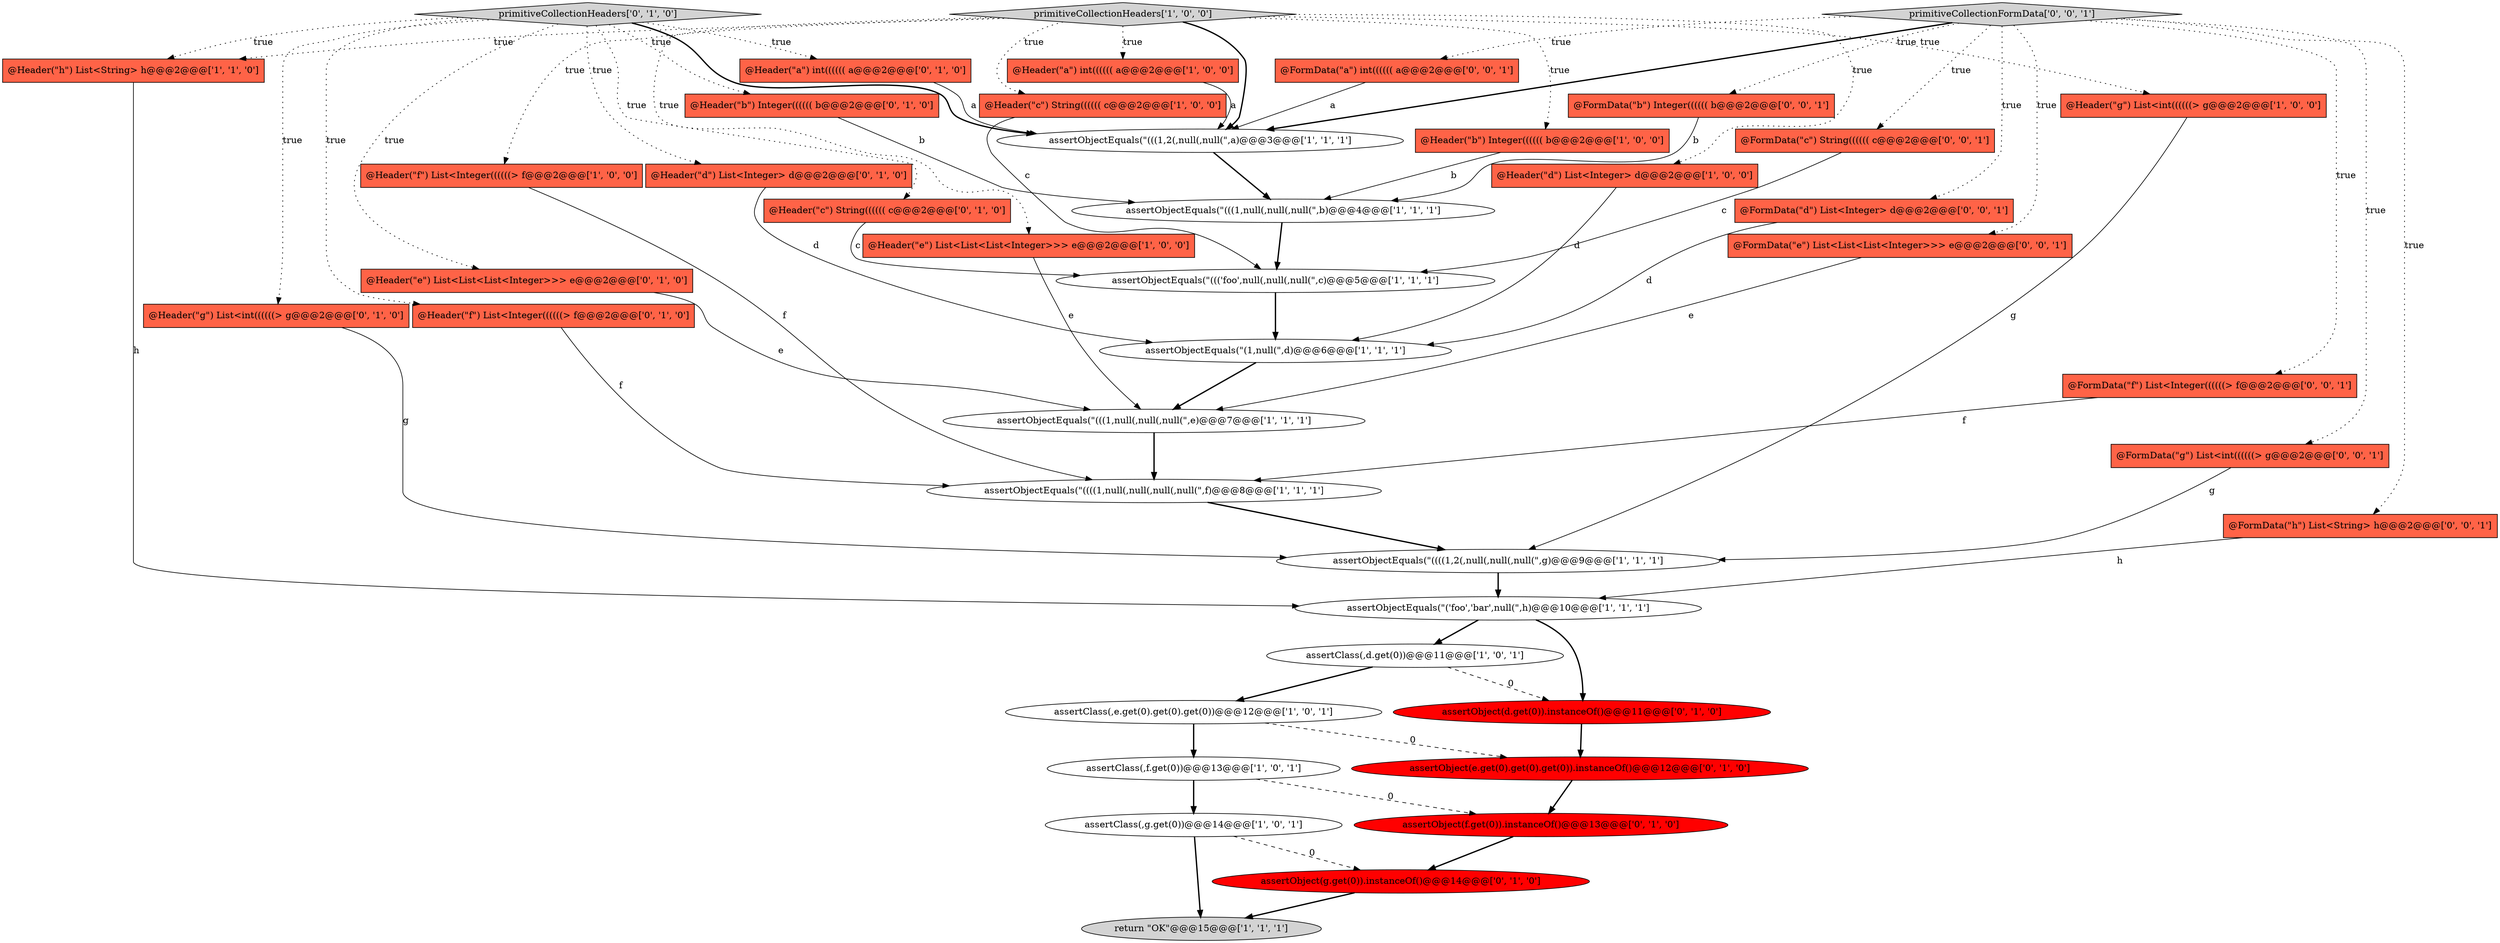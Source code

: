 digraph {
20 [style = filled, label = "@Header(\"g\") List<int((((((> g@@@2@@@['1', '0', '0']", fillcolor = tomato, shape = box image = "AAA0AAABBB1BBB"];
39 [style = filled, label = "@FormData(\"g\") List<int((((((> g@@@2@@@['0', '0', '1']", fillcolor = tomato, shape = box image = "AAA0AAABBB3BBB"];
11 [style = filled, label = "assertClass(,f.get(0))@@@13@@@['1', '0', '1']", fillcolor = white, shape = ellipse image = "AAA0AAABBB1BBB"];
14 [style = filled, label = "assertObjectEquals(\"(1,null(\",d)@@@6@@@['1', '1', '1']", fillcolor = white, shape = ellipse image = "AAA0AAABBB1BBB"];
17 [style = filled, label = "assertObjectEquals(\"(((1,null(,null(,null(\",b)@@@4@@@['1', '1', '1']", fillcolor = white, shape = ellipse image = "AAA0AAABBB1BBB"];
31 [style = filled, label = "assertObject(e.get(0).get(0).get(0)).instanceOf()@@@12@@@['0', '1', '0']", fillcolor = red, shape = ellipse image = "AAA1AAABBB2BBB"];
12 [style = filled, label = "@Header(\"f\") List<Integer((((((> f@@@2@@@['1', '0', '0']", fillcolor = tomato, shape = box image = "AAA0AAABBB1BBB"];
38 [style = filled, label = "primitiveCollectionFormData['0', '0', '1']", fillcolor = lightgray, shape = diamond image = "AAA0AAABBB3BBB"];
3 [style = filled, label = "assertObjectEquals(\"((('foo',null(,null(,null(\",c)@@@5@@@['1', '1', '1']", fillcolor = white, shape = ellipse image = "AAA0AAABBB1BBB"];
35 [style = filled, label = "@FormData(\"d\") List<Integer> d@@@2@@@['0', '0', '1']", fillcolor = tomato, shape = box image = "AAA0AAABBB3BBB"];
22 [style = filled, label = "@Header(\"a\") int(((((( a@@@2@@@['0', '1', '0']", fillcolor = tomato, shape = box image = "AAA0AAABBB2BBB"];
2 [style = filled, label = "@Header(\"c\") String(((((( c@@@2@@@['1', '0', '0']", fillcolor = tomato, shape = box image = "AAA0AAABBB1BBB"];
1 [style = filled, label = "assertObjectEquals(\"((((1,2(,null(,null(,null(\",g)@@@9@@@['1', '1', '1']", fillcolor = white, shape = ellipse image = "AAA0AAABBB1BBB"];
9 [style = filled, label = "assertObjectEquals(\"(((1,null(,null(,null(\",e)@@@7@@@['1', '1', '1']", fillcolor = white, shape = ellipse image = "AAA0AAABBB1BBB"];
36 [style = filled, label = "@FormData(\"a\") int(((((( a@@@2@@@['0', '0', '1']", fillcolor = tomato, shape = box image = "AAA0AAABBB3BBB"];
28 [style = filled, label = "@Header(\"c\") String(((((( c@@@2@@@['0', '1', '0']", fillcolor = tomato, shape = box image = "AAA0AAABBB2BBB"];
16 [style = filled, label = "assertClass(,g.get(0))@@@14@@@['1', '0', '1']", fillcolor = white, shape = ellipse image = "AAA0AAABBB1BBB"];
8 [style = filled, label = "@Header(\"e\") List<List<List<Integer>>> e@@@2@@@['1', '0', '0']", fillcolor = tomato, shape = box image = "AAA0AAABBB1BBB"];
10 [style = filled, label = "assertClass(,e.get(0).get(0).get(0))@@@12@@@['1', '0', '1']", fillcolor = white, shape = ellipse image = "AAA0AAABBB1BBB"];
7 [style = filled, label = "assertObjectEquals(\"(((1,2(,null(,null(\",a)@@@3@@@['1', '1', '1']", fillcolor = white, shape = ellipse image = "AAA0AAABBB1BBB"];
23 [style = filled, label = "primitiveCollectionHeaders['0', '1', '0']", fillcolor = lightgray, shape = diamond image = "AAA0AAABBB2BBB"];
21 [style = filled, label = "@Header(\"h\") List<String> h@@@2@@@['1', '1', '0']", fillcolor = tomato, shape = box image = "AAA0AAABBB1BBB"];
29 [style = filled, label = "assertObject(d.get(0)).instanceOf()@@@11@@@['0', '1', '0']", fillcolor = red, shape = ellipse image = "AAA1AAABBB2BBB"];
30 [style = filled, label = "@Header(\"g\") List<int((((((> g@@@2@@@['0', '1', '0']", fillcolor = tomato, shape = box image = "AAA0AAABBB2BBB"];
25 [style = filled, label = "@Header(\"f\") List<Integer((((((> f@@@2@@@['0', '1', '0']", fillcolor = tomato, shape = box image = "AAA0AAABBB2BBB"];
5 [style = filled, label = "primitiveCollectionHeaders['1', '0', '0']", fillcolor = lightgray, shape = diamond image = "AAA0AAABBB1BBB"];
24 [style = filled, label = "@Header(\"b\") Integer(((((( b@@@2@@@['0', '1', '0']", fillcolor = tomato, shape = box image = "AAA0AAABBB2BBB"];
32 [style = filled, label = "assertObject(f.get(0)).instanceOf()@@@13@@@['0', '1', '0']", fillcolor = red, shape = ellipse image = "AAA1AAABBB2BBB"];
13 [style = filled, label = "@Header(\"b\") Integer(((((( b@@@2@@@['1', '0', '0']", fillcolor = tomato, shape = box image = "AAA0AAABBB1BBB"];
6 [style = filled, label = "@Header(\"a\") int(((((( a@@@2@@@['1', '0', '0']", fillcolor = tomato, shape = box image = "AAA0AAABBB1BBB"];
41 [style = filled, label = "@FormData(\"h\") List<String> h@@@2@@@['0', '0', '1']", fillcolor = tomato, shape = box image = "AAA0AAABBB3BBB"];
0 [style = filled, label = "return \"OK\"@@@15@@@['1', '1', '1']", fillcolor = lightgray, shape = ellipse image = "AAA0AAABBB1BBB"];
18 [style = filled, label = "assertObjectEquals(\"('foo','bar',null(\",h)@@@10@@@['1', '1', '1']", fillcolor = white, shape = ellipse image = "AAA0AAABBB1BBB"];
37 [style = filled, label = "@FormData(\"f\") List<Integer((((((> f@@@2@@@['0', '0', '1']", fillcolor = tomato, shape = box image = "AAA0AAABBB3BBB"];
26 [style = filled, label = "@Header(\"e\") List<List<List<Integer>>> e@@@2@@@['0', '1', '0']", fillcolor = tomato, shape = box image = "AAA0AAABBB2BBB"];
15 [style = filled, label = "assertObjectEquals(\"((((1,null(,null(,null(,null(\",f)@@@8@@@['1', '1', '1']", fillcolor = white, shape = ellipse image = "AAA0AAABBB1BBB"];
33 [style = filled, label = "assertObject(g.get(0)).instanceOf()@@@14@@@['0', '1', '0']", fillcolor = red, shape = ellipse image = "AAA1AAABBB2BBB"];
27 [style = filled, label = "@Header(\"d\") List<Integer> d@@@2@@@['0', '1', '0']", fillcolor = tomato, shape = box image = "AAA0AAABBB2BBB"];
19 [style = filled, label = "assertClass(,d.get(0))@@@11@@@['1', '0', '1']", fillcolor = white, shape = ellipse image = "AAA0AAABBB1BBB"];
4 [style = filled, label = "@Header(\"d\") List<Integer> d@@@2@@@['1', '0', '0']", fillcolor = tomato, shape = box image = "AAA0AAABBB1BBB"];
42 [style = filled, label = "@FormData(\"b\") Integer(((((( b@@@2@@@['0', '0', '1']", fillcolor = tomato, shape = box image = "AAA0AAABBB3BBB"];
40 [style = filled, label = "@FormData(\"c\") String(((((( c@@@2@@@['0', '0', '1']", fillcolor = tomato, shape = box image = "AAA0AAABBB3BBB"];
34 [style = filled, label = "@FormData(\"e\") List<List<List<Integer>>> e@@@2@@@['0', '0', '1']", fillcolor = tomato, shape = box image = "AAA0AAABBB3BBB"];
20->1 [style = solid, label="g"];
38->37 [style = dotted, label="true"];
11->16 [style = bold, label=""];
11->32 [style = dashed, label="0"];
16->0 [style = bold, label=""];
7->17 [style = bold, label=""];
28->3 [style = solid, label="c"];
23->22 [style = dotted, label="true"];
38->34 [style = dotted, label="true"];
38->41 [style = dotted, label="true"];
31->32 [style = bold, label=""];
23->28 [style = dotted, label="true"];
29->31 [style = bold, label=""];
3->14 [style = bold, label=""];
23->21 [style = dotted, label="true"];
18->19 [style = bold, label=""];
38->39 [style = dotted, label="true"];
5->6 [style = dotted, label="true"];
19->29 [style = dashed, label="0"];
23->30 [style = dotted, label="true"];
10->31 [style = dashed, label="0"];
37->15 [style = solid, label="f"];
1->18 [style = bold, label=""];
19->10 [style = bold, label=""];
4->14 [style = solid, label="d"];
5->12 [style = dotted, label="true"];
30->1 [style = solid, label="g"];
24->17 [style = solid, label="b"];
38->42 [style = dotted, label="true"];
32->33 [style = bold, label=""];
5->4 [style = dotted, label="true"];
12->15 [style = solid, label="f"];
26->9 [style = solid, label="e"];
27->14 [style = solid, label="d"];
21->18 [style = solid, label="h"];
33->0 [style = bold, label=""];
25->15 [style = solid, label="f"];
22->7 [style = solid, label="a"];
13->17 [style = solid, label="b"];
18->29 [style = bold, label=""];
5->13 [style = dotted, label="true"];
23->26 [style = dotted, label="true"];
10->11 [style = bold, label=""];
39->1 [style = solid, label="g"];
36->7 [style = solid, label="a"];
8->9 [style = solid, label="e"];
2->3 [style = solid, label="c"];
40->3 [style = solid, label="c"];
35->14 [style = solid, label="d"];
9->15 [style = bold, label=""];
38->7 [style = bold, label=""];
38->35 [style = dotted, label="true"];
23->27 [style = dotted, label="true"];
17->3 [style = bold, label=""];
5->7 [style = bold, label=""];
5->20 [style = dotted, label="true"];
41->18 [style = solid, label="h"];
6->7 [style = solid, label="a"];
42->17 [style = solid, label="b"];
14->9 [style = bold, label=""];
23->7 [style = bold, label=""];
5->21 [style = dotted, label="true"];
16->33 [style = dashed, label="0"];
34->9 [style = solid, label="e"];
5->8 [style = dotted, label="true"];
23->24 [style = dotted, label="true"];
23->25 [style = dotted, label="true"];
38->36 [style = dotted, label="true"];
38->40 [style = dotted, label="true"];
5->2 [style = dotted, label="true"];
15->1 [style = bold, label=""];
}
